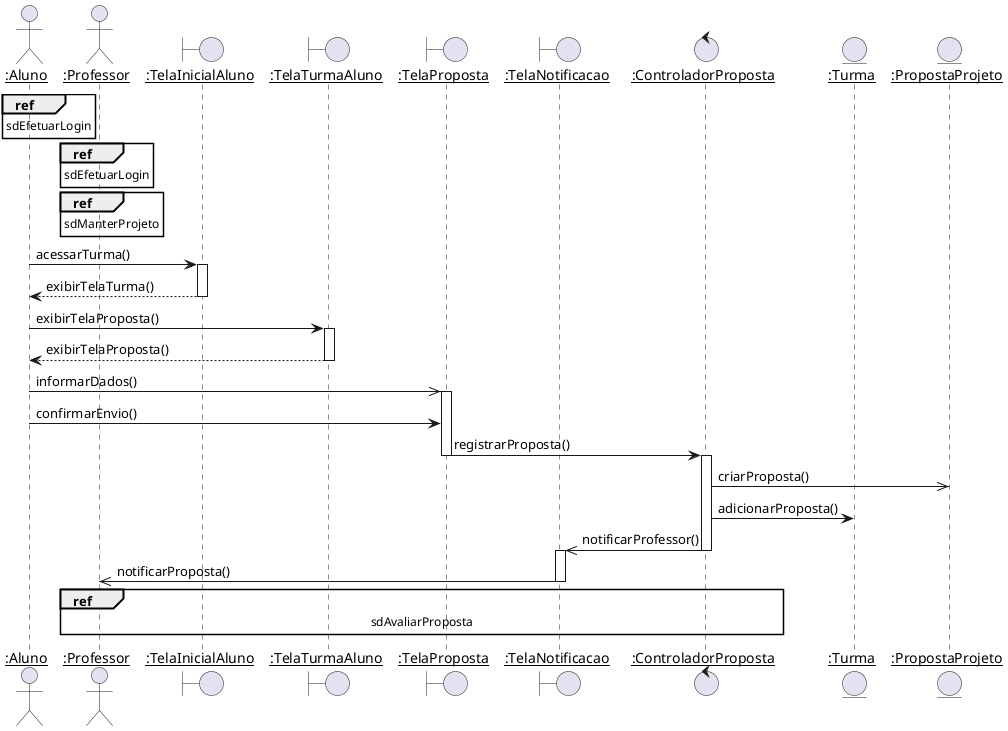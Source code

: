 @startuml
skinparam sequenceParticipant underline

actor ":Aluno" as Aluno
actor ":Professor" as Professor
boundary ":TelaInicialAluno" as TelaInicialAluno
boundary ":TelaTurmaAluno" as TelaTurmaAluno
boundary ":TelaProposta" as TelaProposta
boundary ":TelaNotificacao" as TelaNotificacao
control ":ControladorProposta" as ControladorProposta
entity ":Turma" as Turma
entity ":PropostaProjeto" as PropostaProjeto

ref over Aluno : sdEfetuarLogin
ref over Professor : sdEfetuarLogin
ref over Professor : sdManterProjeto

Aluno -> TelaInicialAluno ++: acessarTurma()
TelaInicialAluno --> Aluno --: exibirTelaTurma()
Aluno -> TelaTurmaAluno ++: exibirTelaProposta()
TelaTurmaAluno --> Aluno --: exibirTelaProposta()
Aluno ->> TelaProposta ++: informarDados()
Aluno -> TelaProposta : confirmarEnvio()

TelaProposta -> ControladorProposta --++: registrarProposta()
ControladorProposta ->> PropostaProjeto : criarProposta()
ControladorProposta -> Turma : adicionarProposta()
ControladorProposta ->> TelaNotificacao --++: notificarProfessor()
TelaNotificacao ->> Professor --: notificarProposta()

ref over Professor, ControladorProposta : sdAvaliarProposta
@enduml
